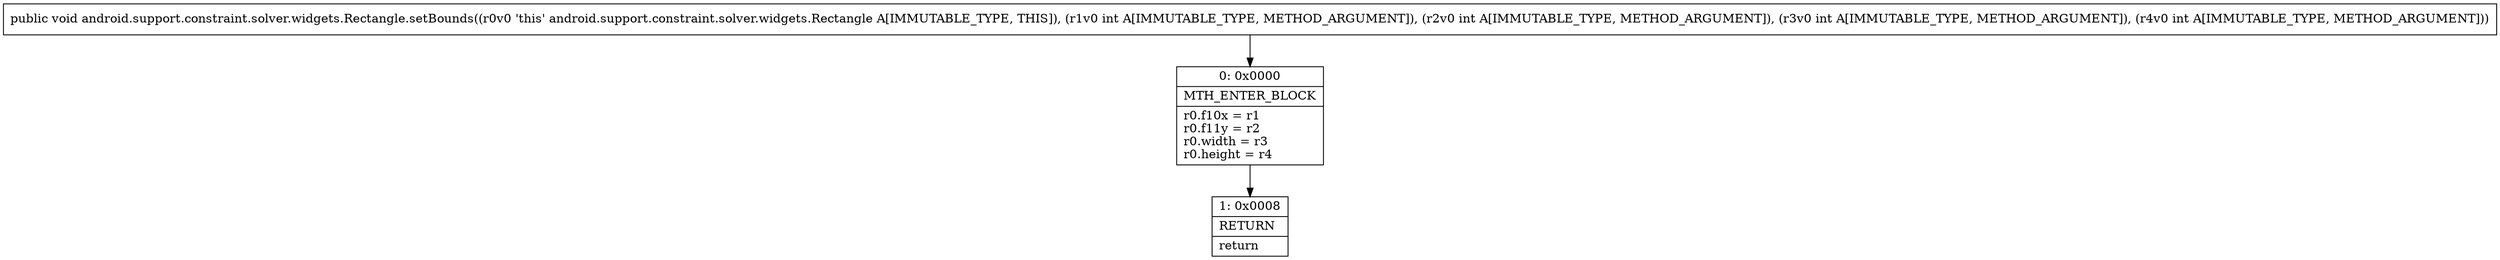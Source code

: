 digraph "CFG forandroid.support.constraint.solver.widgets.Rectangle.setBounds(IIII)V" {
Node_0 [shape=record,label="{0\:\ 0x0000|MTH_ENTER_BLOCK\l|r0.f10x = r1\lr0.f11y = r2\lr0.width = r3\lr0.height = r4\l}"];
Node_1 [shape=record,label="{1\:\ 0x0008|RETURN\l|return\l}"];
MethodNode[shape=record,label="{public void android.support.constraint.solver.widgets.Rectangle.setBounds((r0v0 'this' android.support.constraint.solver.widgets.Rectangle A[IMMUTABLE_TYPE, THIS]), (r1v0 int A[IMMUTABLE_TYPE, METHOD_ARGUMENT]), (r2v0 int A[IMMUTABLE_TYPE, METHOD_ARGUMENT]), (r3v0 int A[IMMUTABLE_TYPE, METHOD_ARGUMENT]), (r4v0 int A[IMMUTABLE_TYPE, METHOD_ARGUMENT])) }"];
MethodNode -> Node_0;
Node_0 -> Node_1;
}

